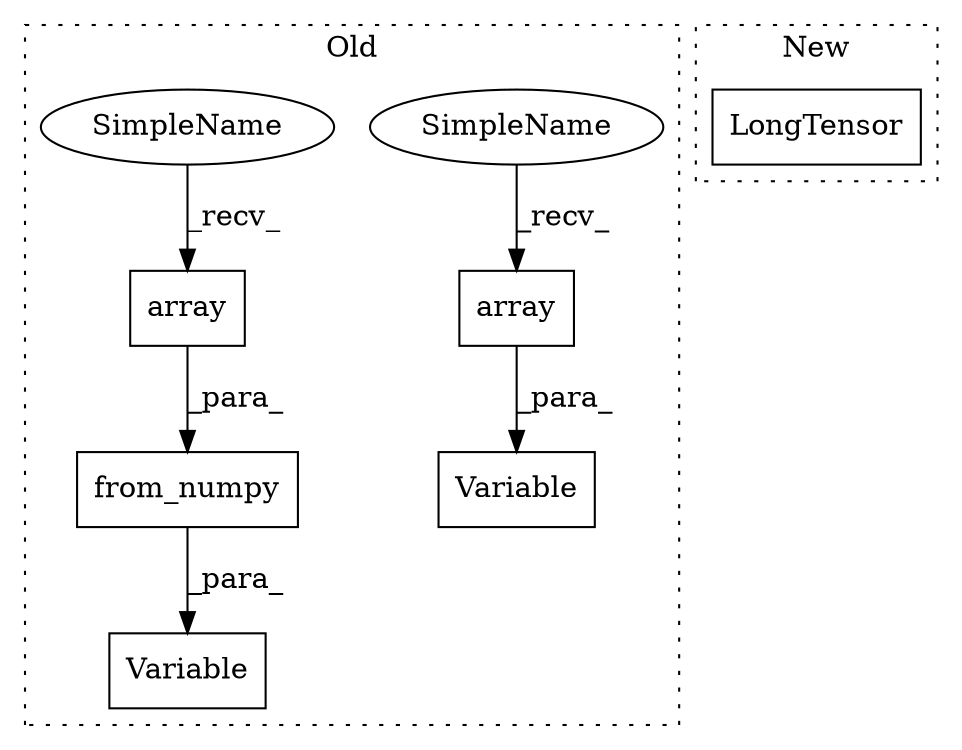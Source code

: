digraph G {
subgraph cluster0 {
1 [label="array" a="32" s="3619,3634" l="6,1" shape="box"];
3 [label="Variable" a="32" s="3587,3636" l="9,1" shape="box"];
4 [label="array" a="32" s="3687,3702" l="6,1" shape="box"];
5 [label="Variable" a="32" s="3655,3704" l="9,1" shape="box"];
6 [label="from_numpy" a="32" s="3670,3703" l="11,1" shape="box"];
7 [label="SimpleName" a="42" s="3613" l="5" shape="ellipse"];
8 [label="SimpleName" a="42" s="3681" l="5" shape="ellipse"];
label = "Old";
style="dotted";
}
subgraph cluster1 {
2 [label="LongTensor" a="32" s="3585,3605" l="11,1" shape="box"];
label = "New";
style="dotted";
}
1 -> 3 [label="_para_"];
4 -> 6 [label="_para_"];
6 -> 5 [label="_para_"];
7 -> 1 [label="_recv_"];
8 -> 4 [label="_recv_"];
}